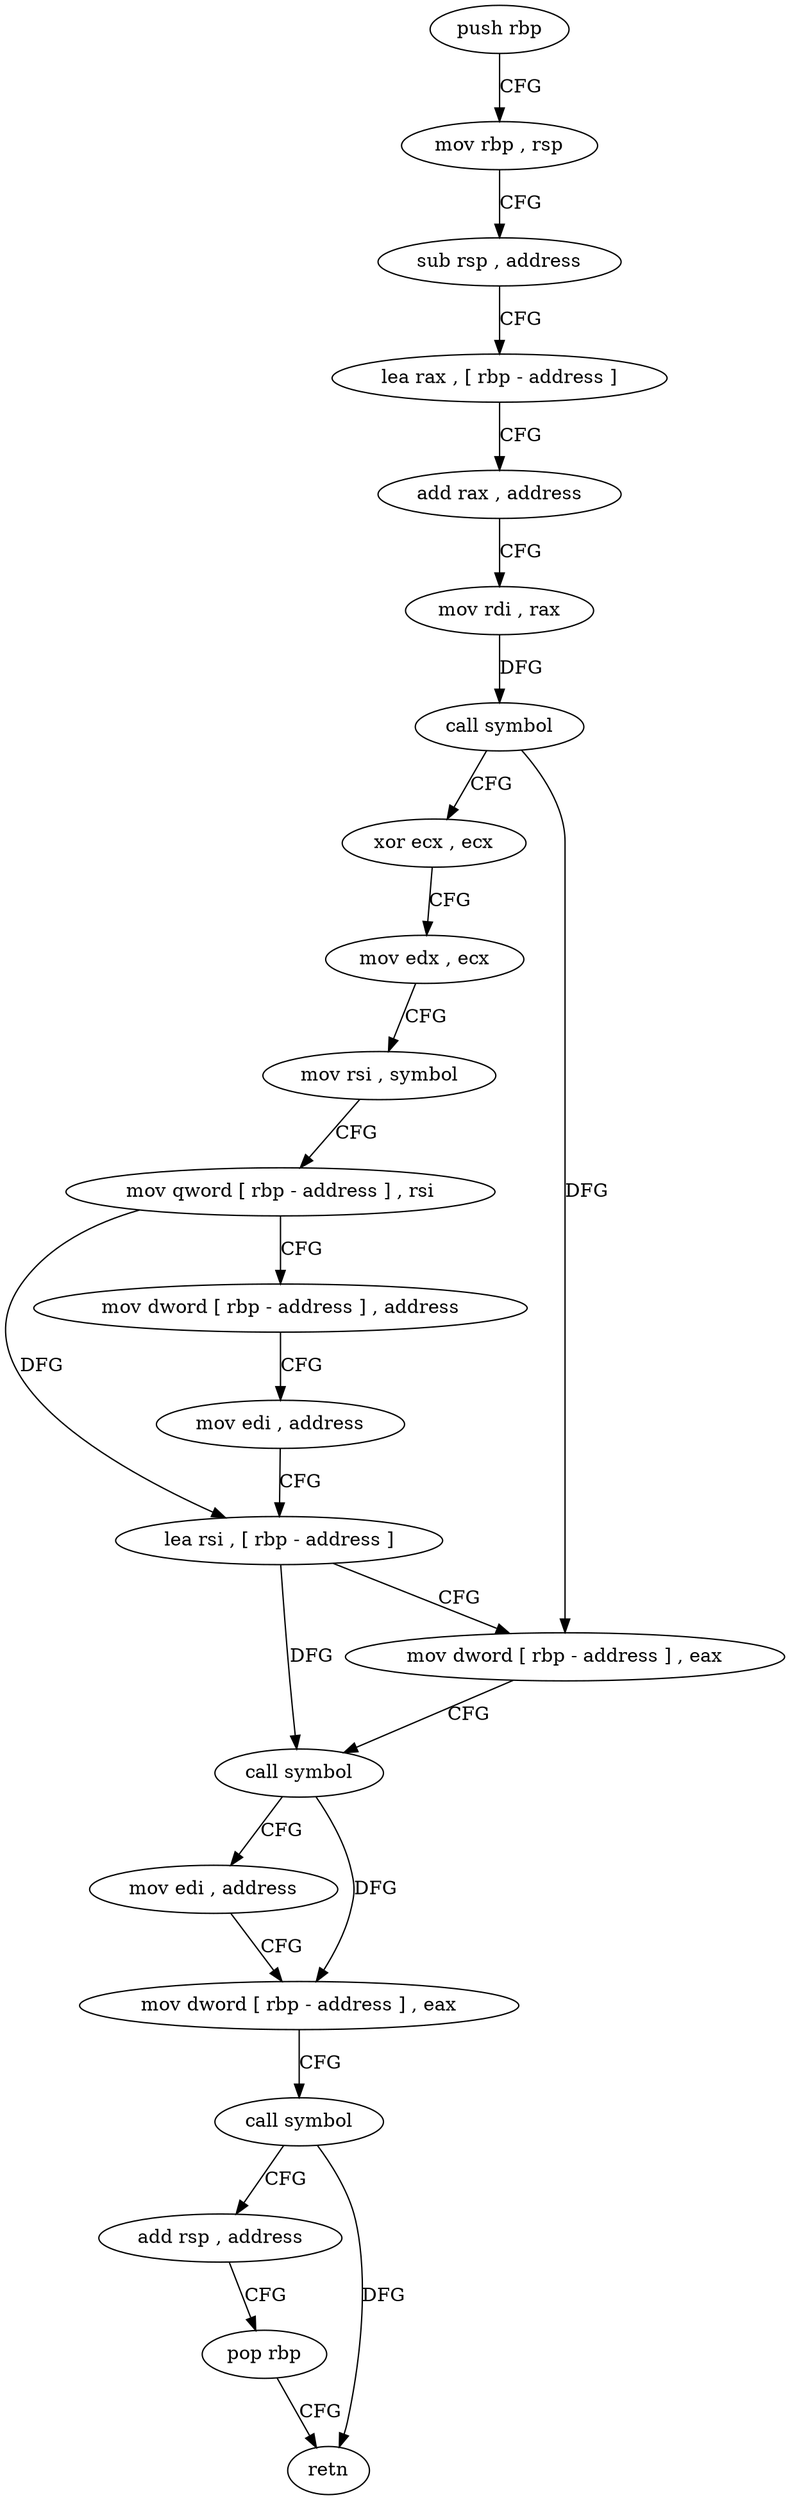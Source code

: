 digraph "func" {
"4204416" [label = "push rbp" ]
"4204417" [label = "mov rbp , rsp" ]
"4204420" [label = "sub rsp , address" ]
"4204427" [label = "lea rax , [ rbp - address ]" ]
"4204434" [label = "add rax , address" ]
"4204440" [label = "mov rdi , rax" ]
"4204443" [label = "call symbol" ]
"4204448" [label = "xor ecx , ecx" ]
"4204450" [label = "mov edx , ecx" ]
"4204452" [label = "mov rsi , symbol" ]
"4204462" [label = "mov qword [ rbp - address ] , rsi" ]
"4204469" [label = "mov dword [ rbp - address ] , address" ]
"4204476" [label = "mov edi , address" ]
"4204481" [label = "lea rsi , [ rbp - address ]" ]
"4204488" [label = "mov dword [ rbp - address ] , eax" ]
"4204494" [label = "call symbol" ]
"4204499" [label = "mov edi , address" ]
"4204504" [label = "mov dword [ rbp - address ] , eax" ]
"4204510" [label = "call symbol" ]
"4204515" [label = "add rsp , address" ]
"4204522" [label = "pop rbp" ]
"4204523" [label = "retn" ]
"4204416" -> "4204417" [ label = "CFG" ]
"4204417" -> "4204420" [ label = "CFG" ]
"4204420" -> "4204427" [ label = "CFG" ]
"4204427" -> "4204434" [ label = "CFG" ]
"4204434" -> "4204440" [ label = "CFG" ]
"4204440" -> "4204443" [ label = "DFG" ]
"4204443" -> "4204448" [ label = "CFG" ]
"4204443" -> "4204488" [ label = "DFG" ]
"4204448" -> "4204450" [ label = "CFG" ]
"4204450" -> "4204452" [ label = "CFG" ]
"4204452" -> "4204462" [ label = "CFG" ]
"4204462" -> "4204469" [ label = "CFG" ]
"4204462" -> "4204481" [ label = "DFG" ]
"4204469" -> "4204476" [ label = "CFG" ]
"4204476" -> "4204481" [ label = "CFG" ]
"4204481" -> "4204488" [ label = "CFG" ]
"4204481" -> "4204494" [ label = "DFG" ]
"4204488" -> "4204494" [ label = "CFG" ]
"4204494" -> "4204499" [ label = "CFG" ]
"4204494" -> "4204504" [ label = "DFG" ]
"4204499" -> "4204504" [ label = "CFG" ]
"4204504" -> "4204510" [ label = "CFG" ]
"4204510" -> "4204515" [ label = "CFG" ]
"4204510" -> "4204523" [ label = "DFG" ]
"4204515" -> "4204522" [ label = "CFG" ]
"4204522" -> "4204523" [ label = "CFG" ]
}
